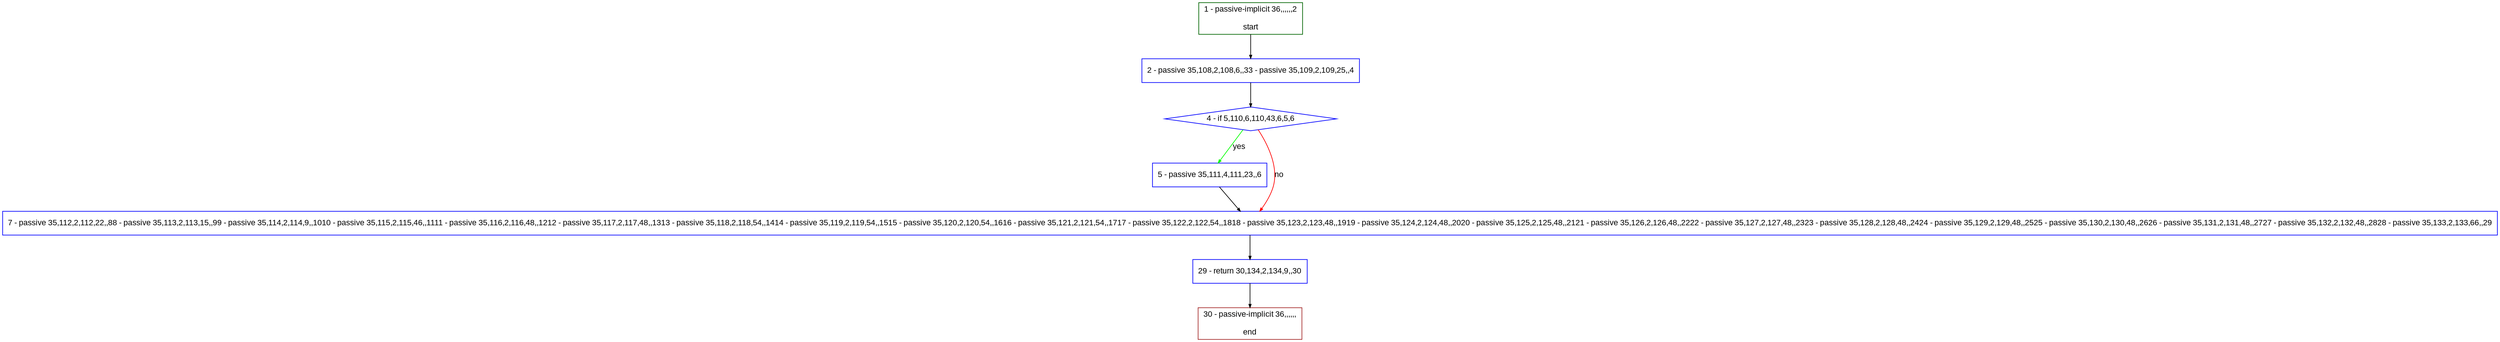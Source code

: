 digraph "" {
  graph [pack="true", label="", fontsize="12", packmode="clust", fontname="Arial", fillcolor="#FFFFCC", bgcolor="white", style="rounded,filled", compound="true"];
  node [node_initialized="no", label="", color="grey", fontsize="12", fillcolor="white", fontname="Arial", style="filled", shape="rectangle", compound="true", fixedsize="false"];
  edge [fontcolor="black", arrowhead="normal", arrowtail="none", arrowsize="0.5", ltail="", label="", color="black", fontsize="12", lhead="", fontname="Arial", dir="forward", compound="true"];
  __N1 [label="2 - passive 35,108,2,108,6,,33 - passive 35,109,2,109,25,,4", color="#0000ff", fillcolor="#ffffff", style="filled", shape="box"];
  __N2 [label="1 - passive-implicit 36,,,,,,2\n\nstart", color="#006400", fillcolor="#ffffff", style="filled", shape="box"];
  __N3 [label="4 - if 5,110,6,110,43,6,5,6", color="#0000ff", fillcolor="#ffffff", style="filled", shape="diamond"];
  __N4 [label="5 - passive 35,111,4,111,23,,6", color="#0000ff", fillcolor="#ffffff", style="filled", shape="box"];
  __N5 [label="7 - passive 35,112,2,112,22,,88 - passive 35,113,2,113,15,,99 - passive 35,114,2,114,9,,1010 - passive 35,115,2,115,46,,1111 - passive 35,116,2,116,48,,1212 - passive 35,117,2,117,48,,1313 - passive 35,118,2,118,54,,1414 - passive 35,119,2,119,54,,1515 - passive 35,120,2,120,54,,1616 - passive 35,121,2,121,54,,1717 - passive 35,122,2,122,54,,1818 - passive 35,123,2,123,48,,1919 - passive 35,124,2,124,48,,2020 - passive 35,125,2,125,48,,2121 - passive 35,126,2,126,48,,2222 - passive 35,127,2,127,48,,2323 - passive 35,128,2,128,48,,2424 - passive 35,129,2,129,48,,2525 - passive 35,130,2,130,48,,2626 - passive 35,131,2,131,48,,2727 - passive 35,132,2,132,48,,2828 - passive 35,133,2,133,66,,29", color="#0000ff", fillcolor="#ffffff", style="filled", shape="box"];
  __N6 [label="29 - return 30,134,2,134,9,,30", color="#0000ff", fillcolor="#ffffff", style="filled", shape="box"];
  __N7 [label="30 - passive-implicit 36,,,,,,\n\nend", color="#a52a2a", fillcolor="#ffffff", style="filled", shape="box"];
  __N2 -> __N1 [arrowhead="normal", arrowtail="none", color="#000000", label="", dir="forward"];
  __N1 -> __N3 [arrowhead="normal", arrowtail="none", color="#000000", label="", dir="forward"];
  __N3 -> __N4 [arrowhead="normal", arrowtail="none", color="#00ff00", label="yes", dir="forward"];
  __N3 -> __N5 [arrowhead="normal", arrowtail="none", color="#ff0000", label="no", dir="forward"];
  __N4 -> __N5 [arrowhead="normal", arrowtail="none", color="#000000", label="", dir="forward"];
  __N5 -> __N6 [arrowhead="normal", arrowtail="none", color="#000000", label="", dir="forward"];
  __N6 -> __N7 [arrowhead="normal", arrowtail="none", color="#000000", label="", dir="forward"];
}
